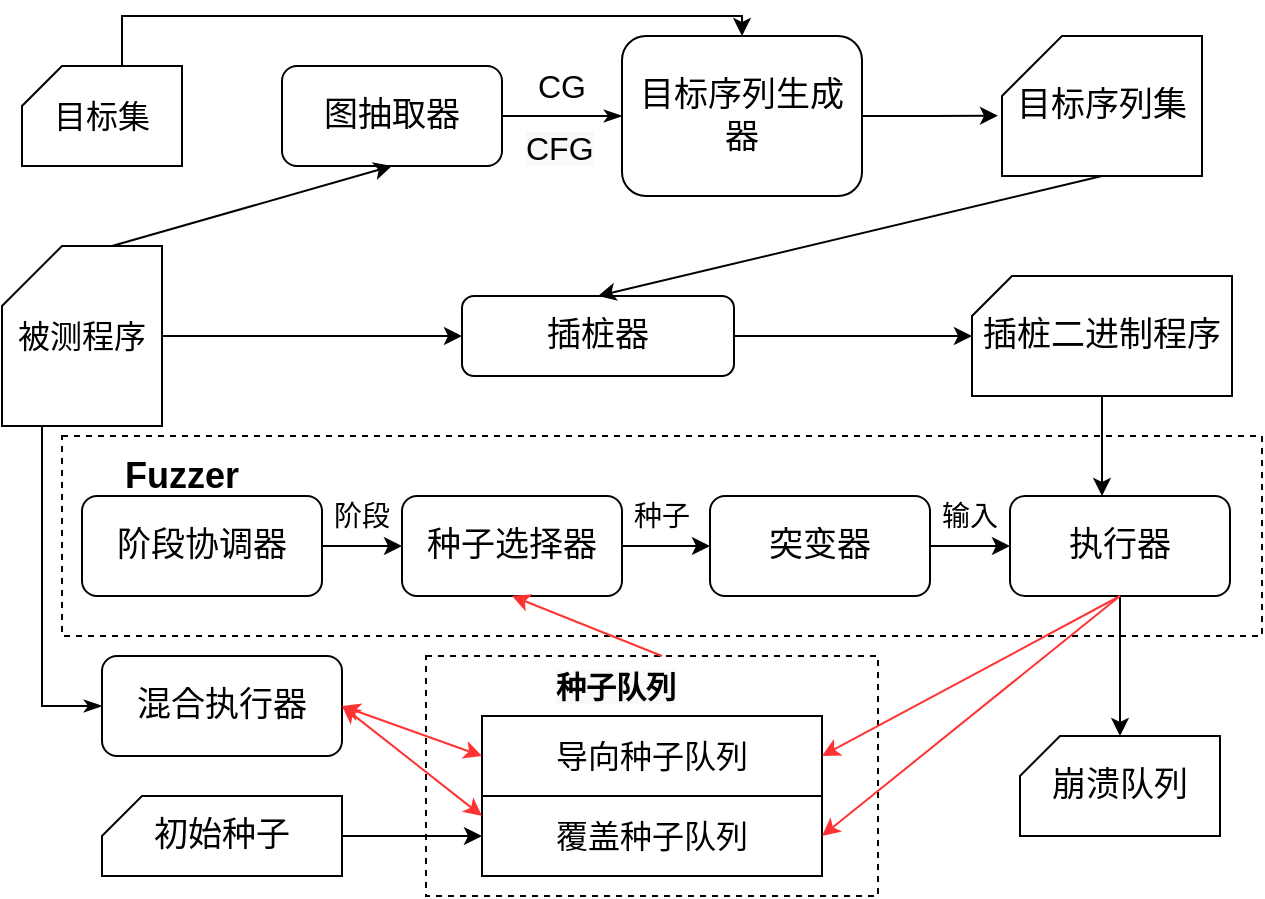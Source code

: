 <mxfile version="15.8.8" type="github">
  <diagram id="gNaKTMyzDG6-y5xch4EU" name="Page-1">
    <mxGraphModel dx="1038" dy="547" grid="1" gridSize="10" guides="1" tooltips="1" connect="1" arrows="1" fold="1" page="1" pageScale="1" pageWidth="827" pageHeight="1169" math="0" shadow="0">
      <root>
        <mxCell id="0" />
        <mxCell id="1" parent="0" />
        <mxCell id="zDAssgPe_VRaRIktBpTv-1" value="" style="rounded=0;whiteSpace=wrap;html=1;dashed=1;" vertex="1" parent="1">
          <mxGeometry x="302" y="420" width="226" height="120" as="geometry" />
        </mxCell>
        <mxCell id="zDAssgPe_VRaRIktBpTv-2" value="" style="rounded=0;whiteSpace=wrap;html=1;dashed=1;" vertex="1" parent="1">
          <mxGeometry x="120" y="310" width="600" height="100" as="geometry" />
        </mxCell>
        <mxCell id="zDAssgPe_VRaRIktBpTv-3" style="edgeStyle=orthogonalEdgeStyle;rounded=0;orthogonalLoop=1;jettySize=auto;html=1;entryX=0.5;entryY=0;entryDx=0;entryDy=0;" edge="1" parent="1" source="zDAssgPe_VRaRIktBpTv-4" target="zDAssgPe_VRaRIktBpTv-8">
          <mxGeometry relative="1" as="geometry">
            <Array as="points">
              <mxPoint x="150" y="100" />
              <mxPoint x="460" y="100" />
            </Array>
          </mxGeometry>
        </mxCell>
        <mxCell id="zDAssgPe_VRaRIktBpTv-4" value="&lt;font style=&quot;vertical-align: inherit&quot;&gt;&lt;font style=&quot;vertical-align: inherit&quot;&gt;&lt;font style=&quot;vertical-align: inherit&quot;&gt;&lt;font style=&quot;vertical-align: inherit ; font-size: 16px&quot;&gt;目标集&lt;/font&gt;&lt;/font&gt;&lt;/font&gt;&lt;/font&gt;" style="shape=card;whiteSpace=wrap;html=1;size=20;" vertex="1" parent="1">
          <mxGeometry x="100" y="125" width="80" height="50" as="geometry" />
        </mxCell>
        <mxCell id="zDAssgPe_VRaRIktBpTv-5" value="" style="edgeStyle=orthogonalEdgeStyle;rounded=0;orthogonalLoop=1;jettySize=auto;html=1;endArrow=classicThin;endFill=1;" edge="1" parent="1" source="zDAssgPe_VRaRIktBpTv-6" target="zDAssgPe_VRaRIktBpTv-8">
          <mxGeometry relative="1" as="geometry" />
        </mxCell>
        <mxCell id="zDAssgPe_VRaRIktBpTv-6" value="&lt;span style=&quot;font-size: 17px&quot;&gt;图抽取器&lt;/span&gt;" style="rounded=1;whiteSpace=wrap;html=1;" vertex="1" parent="1">
          <mxGeometry x="230" y="125" width="110" height="50" as="geometry" />
        </mxCell>
        <mxCell id="zDAssgPe_VRaRIktBpTv-7" style="edgeStyle=orthogonalEdgeStyle;rounded=0;orthogonalLoop=1;jettySize=auto;html=1;entryX=-0.02;entryY=0.569;entryDx=0;entryDy=0;entryPerimeter=0;" edge="1" parent="1" source="zDAssgPe_VRaRIktBpTv-8" target="zDAssgPe_VRaRIktBpTv-9">
          <mxGeometry relative="1" as="geometry" />
        </mxCell>
        <mxCell id="zDAssgPe_VRaRIktBpTv-8" value="&lt;span style=&quot;font-size: 17px&quot;&gt;目标序列生成器&lt;/span&gt;" style="rounded=1;whiteSpace=wrap;html=1;" vertex="1" parent="1">
          <mxGeometry x="400" y="110" width="120" height="80" as="geometry" />
        </mxCell>
        <mxCell id="zDAssgPe_VRaRIktBpTv-9" value="&lt;span style=&quot;font-size: 17px&quot;&gt;目标序列集&lt;/span&gt;" style="shape=card;whiteSpace=wrap;html=1;" vertex="1" parent="1">
          <mxGeometry x="590" y="110" width="100" height="70" as="geometry" />
        </mxCell>
        <mxCell id="zDAssgPe_VRaRIktBpTv-10" style="edgeStyle=orthogonalEdgeStyle;rounded=0;orthogonalLoop=1;jettySize=auto;html=1;" edge="1" parent="1" source="zDAssgPe_VRaRIktBpTv-11" target="zDAssgPe_VRaRIktBpTv-12">
          <mxGeometry relative="1" as="geometry" />
        </mxCell>
        <mxCell id="zDAssgPe_VRaRIktBpTv-11" value="&lt;font style=&quot;font-size: 17px&quot;&gt;插桩器&lt;/font&gt;" style="rounded=1;whiteSpace=wrap;html=1;" vertex="1" parent="1">
          <mxGeometry x="320" y="240" width="136" height="40" as="geometry" />
        </mxCell>
        <mxCell id="zDAssgPe_VRaRIktBpTv-12" value="&lt;span style=&quot;font-size: 17px&quot;&gt;插桩二进制程序&lt;/span&gt;" style="shape=card;whiteSpace=wrap;html=1;size=20;" vertex="1" parent="1">
          <mxGeometry x="575" y="230" width="130" height="60" as="geometry" />
        </mxCell>
        <mxCell id="zDAssgPe_VRaRIktBpTv-13" style="edgeStyle=orthogonalEdgeStyle;rounded=0;orthogonalLoop=1;jettySize=auto;html=1;entryX=0;entryY=0.5;entryDx=0;entryDy=0;" edge="1" parent="1" source="zDAssgPe_VRaRIktBpTv-15" target="zDAssgPe_VRaRIktBpTv-11">
          <mxGeometry relative="1" as="geometry" />
        </mxCell>
        <mxCell id="zDAssgPe_VRaRIktBpTv-14" style="edgeStyle=orthogonalEdgeStyle;rounded=0;orthogonalLoop=1;jettySize=auto;html=1;entryX=0;entryY=0.5;entryDx=0;entryDy=0;endArrow=classicThin;endFill=1;" edge="1" parent="1" source="zDAssgPe_VRaRIktBpTv-15" target="zDAssgPe_VRaRIktBpTv-24">
          <mxGeometry relative="1" as="geometry">
            <Array as="points">
              <mxPoint x="110" y="445" />
            </Array>
          </mxGeometry>
        </mxCell>
        <mxCell id="zDAssgPe_VRaRIktBpTv-15" value="&lt;font style=&quot;font-size: 16px&quot;&gt;被测程序&lt;/font&gt;" style="shape=card;whiteSpace=wrap;html=1;" vertex="1" parent="1">
          <mxGeometry x="90" y="215" width="80" height="90" as="geometry" />
        </mxCell>
        <mxCell id="zDAssgPe_VRaRIktBpTv-16" value="" style="edgeStyle=orthogonalEdgeStyle;rounded=0;orthogonalLoop=1;jettySize=auto;html=1;" edge="1" parent="1" source="zDAssgPe_VRaRIktBpTv-17" target="zDAssgPe_VRaRIktBpTv-19">
          <mxGeometry relative="1" as="geometry" />
        </mxCell>
        <mxCell id="zDAssgPe_VRaRIktBpTv-17" value="&lt;span style=&quot;font-size: 17px&quot;&gt;阶段协调器&lt;/span&gt;" style="rounded=1;whiteSpace=wrap;html=1;" vertex="1" parent="1">
          <mxGeometry x="130" y="340" width="120" height="50" as="geometry" />
        </mxCell>
        <mxCell id="zDAssgPe_VRaRIktBpTv-18" value="" style="edgeStyle=orthogonalEdgeStyle;rounded=0;orthogonalLoop=1;jettySize=auto;html=1;" edge="1" parent="1" source="zDAssgPe_VRaRIktBpTv-19" target="zDAssgPe_VRaRIktBpTv-21">
          <mxGeometry relative="1" as="geometry" />
        </mxCell>
        <mxCell id="zDAssgPe_VRaRIktBpTv-19" value="&lt;span style=&quot;font-size: 17px&quot;&gt;种子选择器&lt;/span&gt;" style="rounded=1;whiteSpace=wrap;html=1;" vertex="1" parent="1">
          <mxGeometry x="290" y="340" width="110" height="50" as="geometry" />
        </mxCell>
        <mxCell id="zDAssgPe_VRaRIktBpTv-20" value="" style="edgeStyle=orthogonalEdgeStyle;rounded=0;orthogonalLoop=1;jettySize=auto;html=1;" edge="1" parent="1" source="zDAssgPe_VRaRIktBpTv-21" target="zDAssgPe_VRaRIktBpTv-23">
          <mxGeometry relative="1" as="geometry" />
        </mxCell>
        <mxCell id="zDAssgPe_VRaRIktBpTv-21" value="&lt;span style=&quot;font-size: 17px&quot;&gt;突变器&lt;/span&gt;" style="rounded=1;whiteSpace=wrap;html=1;" vertex="1" parent="1">
          <mxGeometry x="444" y="340" width="110" height="50" as="geometry" />
        </mxCell>
        <mxCell id="zDAssgPe_VRaRIktBpTv-22" value="" style="edgeStyle=orthogonalEdgeStyle;rounded=0;orthogonalLoop=1;jettySize=auto;html=1;" edge="1" parent="1" source="zDAssgPe_VRaRIktBpTv-23" target="zDAssgPe_VRaRIktBpTv-26">
          <mxGeometry relative="1" as="geometry" />
        </mxCell>
        <mxCell id="zDAssgPe_VRaRIktBpTv-23" value="&lt;span style=&quot;font-size: 17px&quot;&gt;执行器&lt;/span&gt;" style="rounded=1;whiteSpace=wrap;html=1;" vertex="1" parent="1">
          <mxGeometry x="594" y="340" width="110" height="50" as="geometry" />
        </mxCell>
        <mxCell id="zDAssgPe_VRaRIktBpTv-24" value="&lt;span style=&quot;font-size: 17px&quot;&gt;混合执行器&lt;br&gt;&lt;/span&gt;" style="rounded=1;whiteSpace=wrap;html=1;" vertex="1" parent="1">
          <mxGeometry x="140" y="420" width="120" height="50" as="geometry" />
        </mxCell>
        <mxCell id="zDAssgPe_VRaRIktBpTv-25" value="&lt;font style=&quot;font-size: 17px&quot;&gt;初始种子&lt;/font&gt;" style="shape=card;whiteSpace=wrap;html=1;size=20;" vertex="1" parent="1">
          <mxGeometry x="140" y="490" width="120" height="40" as="geometry" />
        </mxCell>
        <mxCell id="zDAssgPe_VRaRIktBpTv-26" value="&lt;span style=&quot;font-size: 17px&quot;&gt;崩溃队列&lt;br&gt;&lt;/span&gt;" style="shape=card;whiteSpace=wrap;html=1;size=20;" vertex="1" parent="1">
          <mxGeometry x="599" y="460" width="100" height="50" as="geometry" />
        </mxCell>
        <mxCell id="zDAssgPe_VRaRIktBpTv-27" value="" style="endArrow=classic;html=1;exitX=0;exitY=0;exitDx=55;exitDy=0;exitPerimeter=0;entryX=0.5;entryY=1;entryDx=0;entryDy=0;" edge="1" parent="1" source="zDAssgPe_VRaRIktBpTv-15" target="zDAssgPe_VRaRIktBpTv-6">
          <mxGeometry width="50" height="50" relative="1" as="geometry">
            <mxPoint x="230" y="240" as="sourcePoint" />
            <mxPoint x="280" y="190" as="targetPoint" />
          </mxGeometry>
        </mxCell>
        <mxCell id="zDAssgPe_VRaRIktBpTv-28" value="" style="endArrow=classic;html=1;exitX=0.5;exitY=1;exitDx=0;exitDy=0;exitPerimeter=0;entryX=0.5;entryY=0;entryDx=0;entryDy=0;" edge="1" parent="1" source="zDAssgPe_VRaRIktBpTv-9" target="zDAssgPe_VRaRIktBpTv-11">
          <mxGeometry width="50" height="50" relative="1" as="geometry">
            <mxPoint x="500" y="270" as="sourcePoint" />
            <mxPoint x="550" y="220" as="targetPoint" />
          </mxGeometry>
        </mxCell>
        <mxCell id="zDAssgPe_VRaRIktBpTv-29" value="" style="endArrow=classic;html=1;exitX=0.5;exitY=1;exitDx=0;exitDy=0;exitPerimeter=0;" edge="1" parent="1" source="zDAssgPe_VRaRIktBpTv-12">
          <mxGeometry width="50" height="50" relative="1" as="geometry">
            <mxPoint x="630" y="360" as="sourcePoint" />
            <mxPoint x="640" y="340" as="targetPoint" />
          </mxGeometry>
        </mxCell>
        <mxCell id="zDAssgPe_VRaRIktBpTv-30" value="&lt;font style=&quot;font-size: 16px&quot;&gt;导向种子队列&lt;/font&gt;" style="rounded=0;whiteSpace=wrap;html=1;" vertex="1" parent="1">
          <mxGeometry x="330" y="450" width="170" height="40" as="geometry" />
        </mxCell>
        <mxCell id="zDAssgPe_VRaRIktBpTv-31" value="&lt;span&gt;&lt;font style=&quot;font-size: 16px&quot;&gt;覆盖种子队列&lt;/font&gt;&lt;/span&gt;" style="rounded=0;whiteSpace=wrap;html=1;" vertex="1" parent="1">
          <mxGeometry x="330" y="490" width="170" height="40" as="geometry" />
        </mxCell>
        <mxCell id="zDAssgPe_VRaRIktBpTv-32" value="" style="endArrow=classic;html=1;exitX=0.5;exitY=1;exitDx=0;exitDy=0;entryX=1;entryY=0.5;entryDx=0;entryDy=0;strokeColor=#FF3333;" edge="1" parent="1" source="zDAssgPe_VRaRIktBpTv-23" target="zDAssgPe_VRaRIktBpTv-30">
          <mxGeometry width="50" height="50" relative="1" as="geometry">
            <mxPoint x="470" y="660" as="sourcePoint" />
            <mxPoint x="520" y="610" as="targetPoint" />
          </mxGeometry>
        </mxCell>
        <mxCell id="zDAssgPe_VRaRIktBpTv-33" value="" style="endArrow=classic;html=1;exitX=0.5;exitY=1;exitDx=0;exitDy=0;entryX=1;entryY=0.5;entryDx=0;entryDy=0;strokeColor=#FF3333;" edge="1" parent="1" source="zDAssgPe_VRaRIktBpTv-23" target="zDAssgPe_VRaRIktBpTv-31">
          <mxGeometry width="50" height="50" relative="1" as="geometry">
            <mxPoint x="470" y="670" as="sourcePoint" />
            <mxPoint x="520" y="620" as="targetPoint" />
          </mxGeometry>
        </mxCell>
        <mxCell id="zDAssgPe_VRaRIktBpTv-34" value="" style="endArrow=classic;startArrow=classic;html=1;exitX=1;exitY=0.5;exitDx=0;exitDy=0;entryX=0;entryY=0.5;entryDx=0;entryDy=0;strokeColor=#FF3333;" edge="1" parent="1" source="zDAssgPe_VRaRIktBpTv-24" target="zDAssgPe_VRaRIktBpTv-30">
          <mxGeometry width="50" height="50" relative="1" as="geometry">
            <mxPoint x="350" y="640" as="sourcePoint" />
            <mxPoint x="400" y="590" as="targetPoint" />
          </mxGeometry>
        </mxCell>
        <mxCell id="zDAssgPe_VRaRIktBpTv-35" value="" style="endArrow=classic;html=1;exitX=1;exitY=0.5;exitDx=0;exitDy=0;exitPerimeter=0;" edge="1" parent="1" source="zDAssgPe_VRaRIktBpTv-25">
          <mxGeometry width="50" height="50" relative="1" as="geometry">
            <mxPoint x="240" y="630" as="sourcePoint" />
            <mxPoint x="330" y="510" as="targetPoint" />
          </mxGeometry>
        </mxCell>
        <mxCell id="zDAssgPe_VRaRIktBpTv-36" value="&lt;font style=&quot;font-size: 16px&quot;&gt;CG&lt;/font&gt;" style="text;html=1;strokeColor=none;fillColor=none;align=center;verticalAlign=middle;whiteSpace=wrap;rounded=0;" vertex="1" parent="1">
          <mxGeometry x="350" y="125" width="40" height="20" as="geometry" />
        </mxCell>
        <mxCell id="zDAssgPe_VRaRIktBpTv-37" value="&lt;span style=&quot;color: rgb(0 , 0 , 0) ; font-family: &amp;#34;helvetica&amp;#34; ; font-size: 16px ; font-style: normal ; font-weight: 400 ; letter-spacing: normal ; text-align: center ; text-indent: 0px ; text-transform: none ; word-spacing: 0px ; background-color: rgb(248 , 249 , 250) ; display: inline ; float: none&quot;&gt;CFG&lt;/span&gt;" style="text;whiteSpace=wrap;html=1;" vertex="1" parent="1">
          <mxGeometry x="350" y="150" width="50" height="30" as="geometry" />
        </mxCell>
        <mxCell id="zDAssgPe_VRaRIktBpTv-38" value="&lt;font style=&quot;font-size: 14px&quot;&gt;阶段&lt;/font&gt;" style="text;html=1;strokeColor=none;fillColor=none;align=center;verticalAlign=middle;whiteSpace=wrap;rounded=0;" vertex="1" parent="1">
          <mxGeometry x="250" y="340" width="40" height="20" as="geometry" />
        </mxCell>
        <mxCell id="zDAssgPe_VRaRIktBpTv-39" value="&lt;font style=&quot;font-size: 14px&quot;&gt;种子&lt;/font&gt;" style="text;html=1;strokeColor=none;fillColor=none;align=center;verticalAlign=middle;whiteSpace=wrap;rounded=0;" vertex="1" parent="1">
          <mxGeometry x="400" y="340" width="40" height="20" as="geometry" />
        </mxCell>
        <mxCell id="zDAssgPe_VRaRIktBpTv-40" value="&lt;font style=&quot;font-size: 14px&quot;&gt;输入&lt;/font&gt;" style="text;html=1;strokeColor=none;fillColor=none;align=center;verticalAlign=middle;whiteSpace=wrap;rounded=0;" vertex="1" parent="1">
          <mxGeometry x="554" y="340" width="40" height="20" as="geometry" />
        </mxCell>
        <mxCell id="zDAssgPe_VRaRIktBpTv-41" value="&lt;font style=&quot;font-size: 18px&quot;&gt;&lt;b&gt;Fuzzer&lt;/b&gt;&lt;/font&gt;" style="text;html=1;strokeColor=none;fillColor=none;align=center;verticalAlign=middle;whiteSpace=wrap;rounded=0;dashed=1;" vertex="1" parent="1">
          <mxGeometry x="160" y="320" width="40" height="20" as="geometry" />
        </mxCell>
        <mxCell id="zDAssgPe_VRaRIktBpTv-42" value="&lt;span style=&quot;color: rgb(0 , 0 , 0) ; font-family: &amp;#34;helvetica&amp;#34; ; font-size: 15px ; font-style: normal ; letter-spacing: normal ; text-align: center ; text-indent: 0px ; text-transform: none ; word-spacing: 0px ; background-color: rgb(248 , 249 , 250) ; display: inline ; float: none&quot;&gt;&lt;b&gt;种子队列&lt;/b&gt;&lt;/span&gt;" style="text;whiteSpace=wrap;html=1;" vertex="1" parent="1">
          <mxGeometry x="365" y="420" width="110" height="30" as="geometry" />
        </mxCell>
        <mxCell id="zDAssgPe_VRaRIktBpTv-43" value="" style="endArrow=classic;html=1;strokeColor=#FF3333;entryX=0.5;entryY=1;entryDx=0;entryDy=0;exitX=0.5;exitY=0;exitDx=0;exitDy=0;" edge="1" parent="1" source="zDAssgPe_VRaRIktBpTv-42" target="zDAssgPe_VRaRIktBpTv-19">
          <mxGeometry width="50" height="50" relative="1" as="geometry">
            <mxPoint x="270" y="670" as="sourcePoint" />
            <mxPoint x="320" y="620" as="targetPoint" />
          </mxGeometry>
        </mxCell>
        <mxCell id="zDAssgPe_VRaRIktBpTv-44" value="" style="endArrow=classic;startArrow=classic;html=1;exitX=1;exitY=0.5;exitDx=0;exitDy=0;strokeColor=#FF3333;" edge="1" parent="1" source="zDAssgPe_VRaRIktBpTv-24">
          <mxGeometry width="50" height="50" relative="1" as="geometry">
            <mxPoint x="280" y="550" as="sourcePoint" />
            <mxPoint x="330" y="500" as="targetPoint" />
          </mxGeometry>
        </mxCell>
      </root>
    </mxGraphModel>
  </diagram>
</mxfile>
